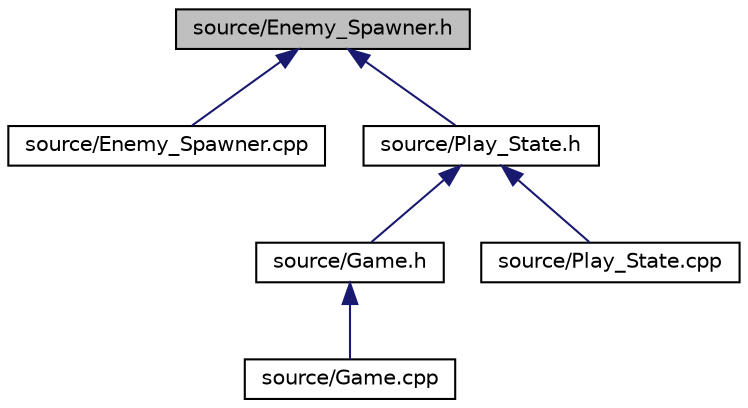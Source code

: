 digraph "source/Enemy_Spawner.h"
{
  edge [fontname="Helvetica",fontsize="10",labelfontname="Helvetica",labelfontsize="10"];
  node [fontname="Helvetica",fontsize="10",shape=record];
  Node11 [label="source/Enemy_Spawner.h",height=0.2,width=0.4,color="black", fillcolor="grey75", style="filled", fontcolor="black"];
  Node11 -> Node12 [dir="back",color="midnightblue",fontsize="10",style="solid",fontname="Helvetica"];
  Node12 [label="source/Enemy_Spawner.cpp",height=0.2,width=0.4,color="black", fillcolor="white", style="filled",URL="$Enemy__Spawner_8cpp.html"];
  Node11 -> Node13 [dir="back",color="midnightblue",fontsize="10",style="solid",fontname="Helvetica"];
  Node13 [label="source/Play_State.h",height=0.2,width=0.4,color="black", fillcolor="white", style="filled",URL="$Play__State_8h.html"];
  Node13 -> Node14 [dir="back",color="midnightblue",fontsize="10",style="solid",fontname="Helvetica"];
  Node14 [label="source/Game.h",height=0.2,width=0.4,color="black", fillcolor="white", style="filled",URL="$Game_8h.html"];
  Node14 -> Node15 [dir="back",color="midnightblue",fontsize="10",style="solid",fontname="Helvetica"];
  Node15 [label="source/Game.cpp",height=0.2,width=0.4,color="black", fillcolor="white", style="filled",URL="$Game_8cpp.html"];
  Node13 -> Node16 [dir="back",color="midnightblue",fontsize="10",style="solid",fontname="Helvetica"];
  Node16 [label="source/Play_State.cpp",height=0.2,width=0.4,color="black", fillcolor="white", style="filled",URL="$Play__State_8cpp.html"];
}
